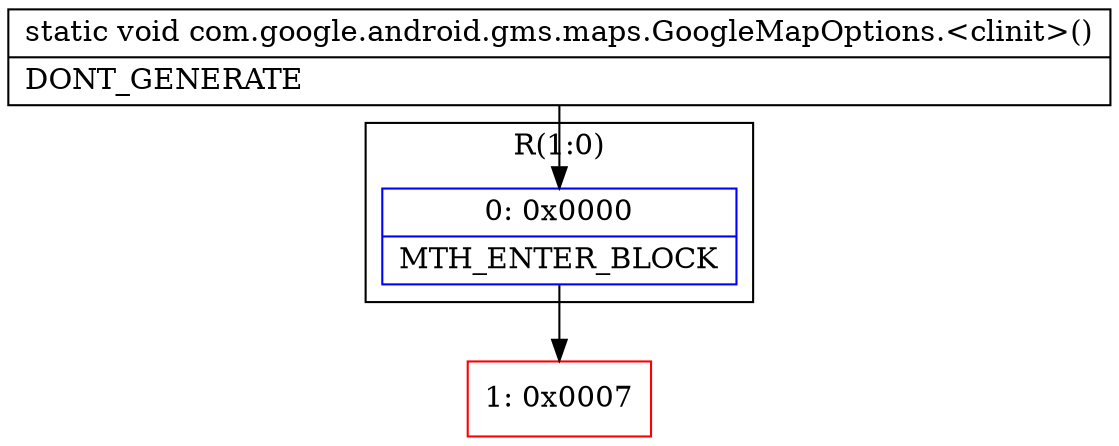 digraph "CFG forcom.google.android.gms.maps.GoogleMapOptions.\<clinit\>()V" {
subgraph cluster_Region_323593138 {
label = "R(1:0)";
node [shape=record,color=blue];
Node_0 [shape=record,label="{0\:\ 0x0000|MTH_ENTER_BLOCK\l}"];
}
Node_1 [shape=record,color=red,label="{1\:\ 0x0007}"];
MethodNode[shape=record,label="{static void com.google.android.gms.maps.GoogleMapOptions.\<clinit\>()  | DONT_GENERATE\l}"];
MethodNode -> Node_0;
Node_0 -> Node_1;
}

